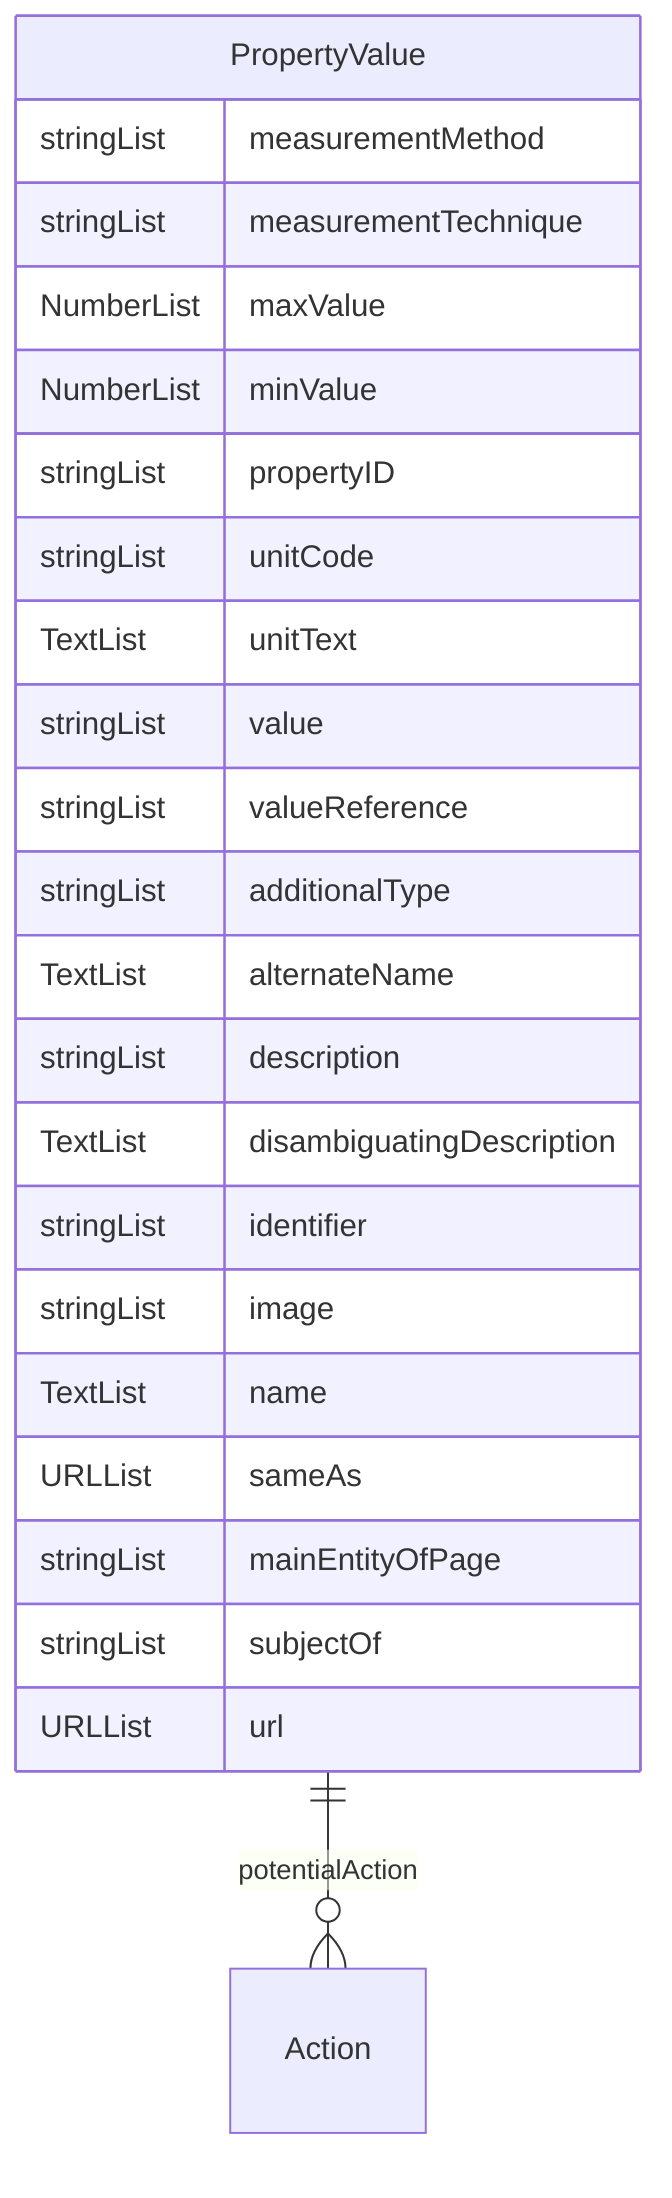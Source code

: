 erDiagram
PropertyValue {
    stringList measurementMethod  
    stringList measurementTechnique  
    NumberList maxValue  
    NumberList minValue  
    stringList propertyID  
    stringList unitCode  
    TextList unitText  
    stringList value  
    stringList valueReference  
    stringList additionalType  
    TextList alternateName  
    stringList description  
    TextList disambiguatingDescription  
    stringList identifier  
    stringList image  
    TextList name  
    URLList sameAs  
    stringList mainEntityOfPage  
    stringList subjectOf  
    URLList url  
}

PropertyValue ||--}o Action : "potentialAction"